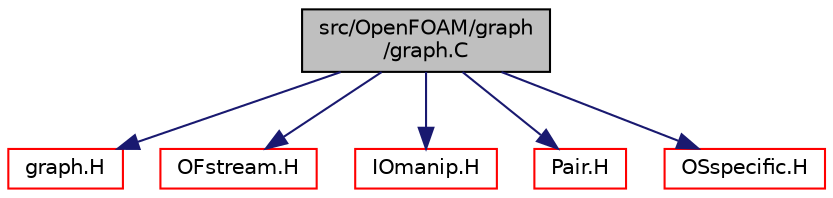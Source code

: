digraph "src/OpenFOAM/graph/graph.C"
{
  bgcolor="transparent";
  edge [fontname="Helvetica",fontsize="10",labelfontname="Helvetica",labelfontsize="10"];
  node [fontname="Helvetica",fontsize="10",shape=record];
  Node1 [label="src/OpenFOAM/graph\l/graph.C",height=0.2,width=0.4,color="black", fillcolor="grey75", style="filled", fontcolor="black"];
  Node1 -> Node2 [color="midnightblue",fontsize="10",style="solid",fontname="Helvetica"];
  Node2 [label="graph.H",height=0.2,width=0.4,color="red",URL="$a08310.html"];
  Node1 -> Node3 [color="midnightblue",fontsize="10",style="solid",fontname="Helvetica"];
  Node3 [label="OFstream.H",height=0.2,width=0.4,color="red",URL="$a07898.html"];
  Node1 -> Node4 [color="midnightblue",fontsize="10",style="solid",fontname="Helvetica"];
  Node4 [label="IOmanip.H",height=0.2,width=0.4,color="red",URL="$a07905.html",tooltip="Istream and Ostream manipulators taking arguments. "];
  Node1 -> Node5 [color="midnightblue",fontsize="10",style="solid",fontname="Helvetica"];
  Node5 [label="Pair.H",height=0.2,width=0.4,color="red",URL="$a09039.html"];
  Node1 -> Node6 [color="midnightblue",fontsize="10",style="solid",fontname="Helvetica"];
  Node6 [label="OSspecific.H",height=0.2,width=0.4,color="red",URL="$a08334.html",tooltip="Functions used by OpenFOAM that are specific to POSIX compliant operating systems and need to be repl..."];
}
